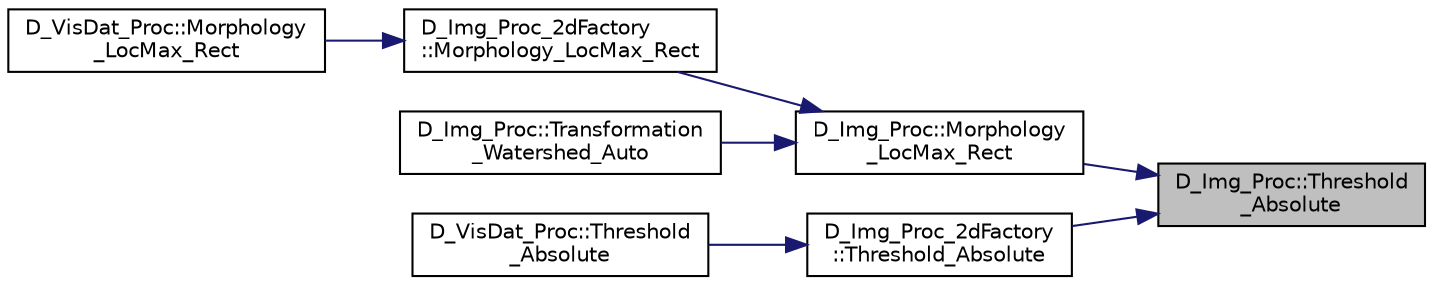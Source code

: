 digraph "D_Img_Proc::Threshold_Absolute"
{
 // LATEX_PDF_SIZE
  edge [fontname="Helvetica",fontsize="10",labelfontname="Helvetica",labelfontsize="10"];
  node [fontname="Helvetica",fontsize="10",shape=record];
  rankdir="RL";
  Node1 [label="D_Img_Proc::Threshold\l_Absolute",height=0.2,width=0.4,color="black", fillcolor="grey75", style="filled", fontcolor="black",tooltip=" "];
  Node1 -> Node2 [dir="back",color="midnightblue",fontsize="10",style="solid",fontname="Helvetica"];
  Node2 [label="D_Img_Proc::Morphology\l_LocMax_Rect",height=0.2,width=0.4,color="black", fillcolor="white", style="filled",URL="$class_d___img___proc.html#a3fb071dabc0371c7aa0ba6cf7966b757",tooltip=" "];
  Node2 -> Node3 [dir="back",color="midnightblue",fontsize="10",style="solid",fontname="Helvetica"];
  Node3 [label="D_Img_Proc_2dFactory\l::Morphology_LocMax_Rect",height=0.2,width=0.4,color="black", fillcolor="white", style="filled",URL="$class_d___img___proc__2d_factory.html#a371a47daad4def576c6ff1141d0f8eb3",tooltip=" "];
  Node3 -> Node4 [dir="back",color="midnightblue",fontsize="10",style="solid",fontname="Helvetica"];
  Node4 [label="D_VisDat_Proc::Morphology\l_LocMax_Rect",height=0.2,width=0.4,color="black", fillcolor="white", style="filled",URL="$class_d___vis_dat___proc.html#acbdeedfc46f5d2539f7d9bc50c0233fc",tooltip=" "];
  Node2 -> Node5 [dir="back",color="midnightblue",fontsize="10",style="solid",fontname="Helvetica"];
  Node5 [label="D_Img_Proc::Transformation\l_Watershed_Auto",height=0.2,width=0.4,color="black", fillcolor="white", style="filled",URL="$class_d___img___proc.html#aedf4f9e62b489c18ddc50c4d0d87ddb0",tooltip=" "];
  Node1 -> Node6 [dir="back",color="midnightblue",fontsize="10",style="solid",fontname="Helvetica"];
  Node6 [label="D_Img_Proc_2dFactory\l::Threshold_Absolute",height=0.2,width=0.4,color="black", fillcolor="white", style="filled",URL="$class_d___img___proc__2d_factory.html#a9bc7d70cba0371b59a8920c8908913a9",tooltip=" "];
  Node6 -> Node7 [dir="back",color="midnightblue",fontsize="10",style="solid",fontname="Helvetica"];
  Node7 [label="D_VisDat_Proc::Threshold\l_Absolute",height=0.2,width=0.4,color="black", fillcolor="white", style="filled",URL="$class_d___vis_dat___proc.html#ab27a70da8f776ff8298a5c896d1b74a0",tooltip=" "];
}
